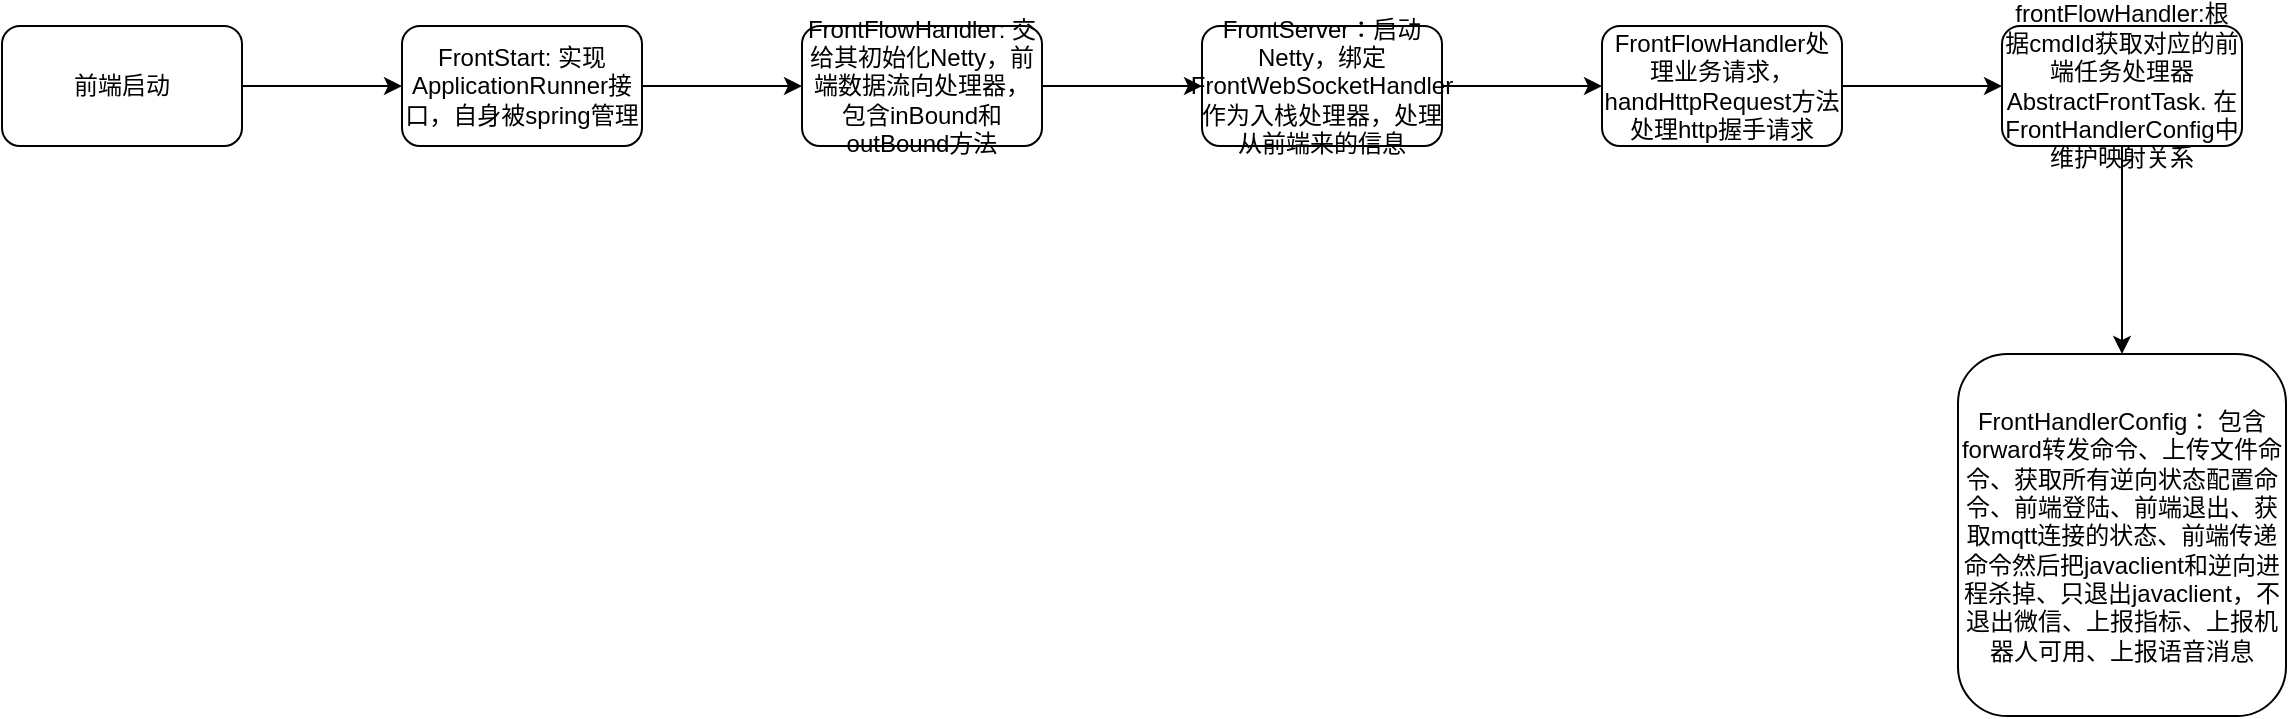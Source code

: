 <mxfile version="21.6.8" type="github">
  <diagram name="第 1 页" id="hfmUWymTaNQccyx6NpWl">
    <mxGraphModel dx="1395" dy="685" grid="0" gridSize="10" guides="1" tooltips="1" connect="1" arrows="1" fold="1" page="1" pageScale="1" pageWidth="1169" pageHeight="827" math="0" shadow="0">
      <root>
        <mxCell id="0" />
        <mxCell id="1" parent="0" />
        <mxCell id="AlUWY4Qr4lEPv8KhQEpm-3" value="" style="edgeStyle=orthogonalEdgeStyle;rounded=0;orthogonalLoop=1;jettySize=auto;html=1;" edge="1" parent="1" source="AlUWY4Qr4lEPv8KhQEpm-1" target="AlUWY4Qr4lEPv8KhQEpm-2">
          <mxGeometry relative="1" as="geometry" />
        </mxCell>
        <mxCell id="AlUWY4Qr4lEPv8KhQEpm-1" value="前端启动" style="rounded=1;whiteSpace=wrap;html=1;" vertex="1" parent="1">
          <mxGeometry x="80" y="220" width="120" height="60" as="geometry" />
        </mxCell>
        <mxCell id="AlUWY4Qr4lEPv8KhQEpm-5" value="" style="edgeStyle=orthogonalEdgeStyle;rounded=0;orthogonalLoop=1;jettySize=auto;html=1;" edge="1" parent="1" source="AlUWY4Qr4lEPv8KhQEpm-2" target="AlUWY4Qr4lEPv8KhQEpm-4">
          <mxGeometry relative="1" as="geometry" />
        </mxCell>
        <mxCell id="AlUWY4Qr4lEPv8KhQEpm-2" value="FrontStart: 实现ApplicationRunner接口，自身被spring管理" style="whiteSpace=wrap;html=1;rounded=1;" vertex="1" parent="1">
          <mxGeometry x="280" y="220" width="120" height="60" as="geometry" />
        </mxCell>
        <mxCell id="AlUWY4Qr4lEPv8KhQEpm-7" value="" style="edgeStyle=orthogonalEdgeStyle;rounded=0;orthogonalLoop=1;jettySize=auto;html=1;" edge="1" parent="1" source="AlUWY4Qr4lEPv8KhQEpm-4" target="AlUWY4Qr4lEPv8KhQEpm-6">
          <mxGeometry relative="1" as="geometry" />
        </mxCell>
        <mxCell id="AlUWY4Qr4lEPv8KhQEpm-4" value="FrontFlowHandler: 交给其初始化Netty，前端数据流向处理器，包含inBound和outBound方法" style="whiteSpace=wrap;html=1;rounded=1;" vertex="1" parent="1">
          <mxGeometry x="480" y="220" width="120" height="60" as="geometry" />
        </mxCell>
        <mxCell id="AlUWY4Qr4lEPv8KhQEpm-9" value="" style="edgeStyle=orthogonalEdgeStyle;rounded=0;orthogonalLoop=1;jettySize=auto;html=1;" edge="1" parent="1" source="AlUWY4Qr4lEPv8KhQEpm-6" target="AlUWY4Qr4lEPv8KhQEpm-8">
          <mxGeometry relative="1" as="geometry" />
        </mxCell>
        <mxCell id="AlUWY4Qr4lEPv8KhQEpm-6" value="FrontServer：启动Netty，绑定FrontWebSocketHandler&lt;span style=&quot;background-color: initial;&quot;&gt;作为入栈处理器，处理从前端来的信息&lt;/span&gt;" style="whiteSpace=wrap;html=1;rounded=1;" vertex="1" parent="1">
          <mxGeometry x="680" y="220" width="120" height="60" as="geometry" />
        </mxCell>
        <mxCell id="AlUWY4Qr4lEPv8KhQEpm-11" value="" style="edgeStyle=orthogonalEdgeStyle;rounded=0;orthogonalLoop=1;jettySize=auto;html=1;" edge="1" parent="1" source="AlUWY4Qr4lEPv8KhQEpm-8" target="AlUWY4Qr4lEPv8KhQEpm-10">
          <mxGeometry relative="1" as="geometry" />
        </mxCell>
        <mxCell id="AlUWY4Qr4lEPv8KhQEpm-8" value="FrontFlowHandler处理业务请求，handHttpRequest方法处理http握手请求" style="whiteSpace=wrap;html=1;rounded=1;" vertex="1" parent="1">
          <mxGeometry x="880" y="220" width="120" height="60" as="geometry" />
        </mxCell>
        <mxCell id="AlUWY4Qr4lEPv8KhQEpm-13" value="" style="edgeStyle=orthogonalEdgeStyle;rounded=0;orthogonalLoop=1;jettySize=auto;html=1;" edge="1" parent="1" source="AlUWY4Qr4lEPv8KhQEpm-10" target="AlUWY4Qr4lEPv8KhQEpm-12">
          <mxGeometry relative="1" as="geometry" />
        </mxCell>
        <mxCell id="AlUWY4Qr4lEPv8KhQEpm-10" value="frontFlowHandler:根据cmdId获取对应的前端任务处理器AbstractFrontTask. 在FrontHandlerConfig中维护映射关系" style="whiteSpace=wrap;html=1;rounded=1;" vertex="1" parent="1">
          <mxGeometry x="1080" y="220" width="120" height="60" as="geometry" />
        </mxCell>
        <mxCell id="AlUWY4Qr4lEPv8KhQEpm-12" value="FrontHandlerConfig： 包含forward&lt;span style=&quot;background-color: initial;&quot;&gt;转发命令、&lt;/span&gt;&lt;span style=&quot;background-color: initial;&quot;&gt;上传文件命令、&lt;/span&gt;获取所有逆向状态配置命令、前端登陆、前端退出、获取mqtt连接的状态、前端传递命令然后把javaclient和逆向进程杀掉、只退出javaclient，不退出微信、上报指标、上报机器人可用、上报语音消息" style="whiteSpace=wrap;html=1;rounded=1;" vertex="1" parent="1">
          <mxGeometry x="1058" y="384" width="164" height="181" as="geometry" />
        </mxCell>
      </root>
    </mxGraphModel>
  </diagram>
</mxfile>
